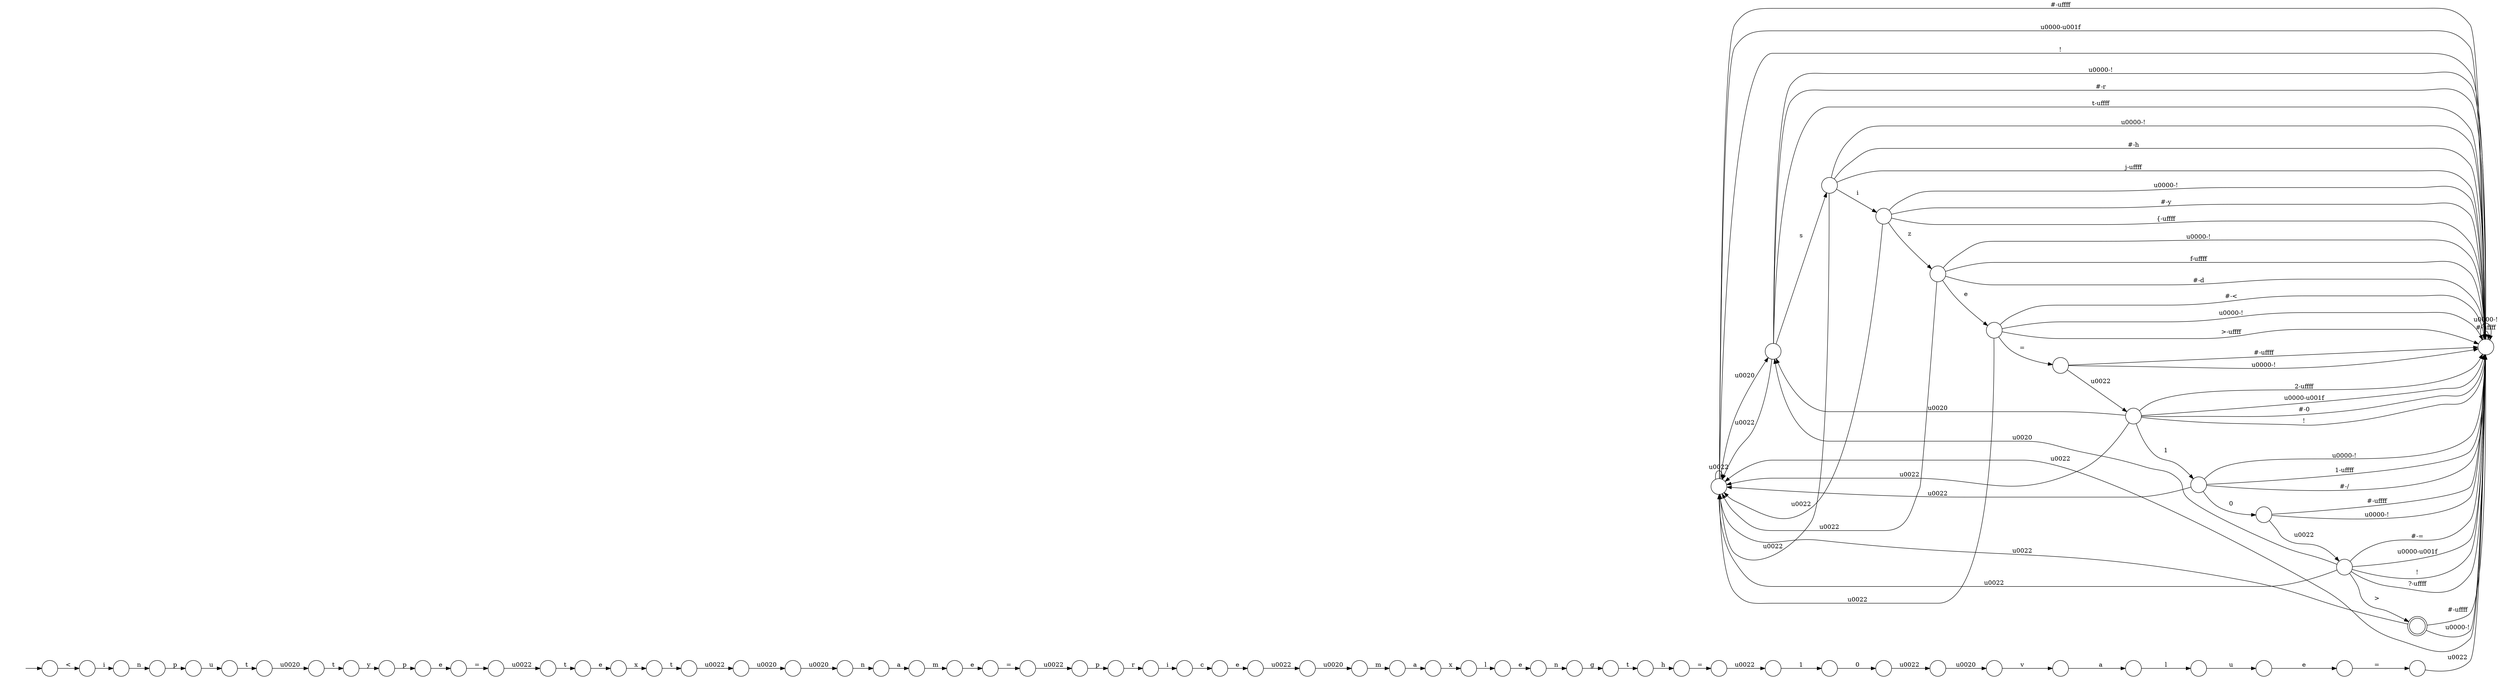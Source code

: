digraph Automaton {
  rankdir = LR;
  0 [shape=circle,label=""];
  0 -> 0 [label="\u0022"]
  0 -> 32 [label="#-\uffff"]
  0 -> 32 [label="\u0000-\u001f"]
  0 -> 20 [label="\u0020"]
  0 -> 32 [label="!"]
  1 [shape=circle,label=""];
  1 -> 18 [label="m"]
  2 [shape=circle,label=""];
  2 -> 42 [label="\u0022"]
  2 -> 32 [label="#-\uffff"]
  2 -> 32 [label="\u0000-!"]
  3 [shape=circle,label=""];
  3 -> 0 [label="\u0022"]
  3 -> 32 [label="\u0000-!"]
  3 -> 32 [label="1-\uffff"]
  3 -> 49 [label="0"]
  3 -> 32 [label="#-/"]
  4 [shape=circle,label=""];
  4 -> 28 [label="n"]
  5 [shape=circle,label=""];
  5 -> 62 [label="e"]
  6 [shape=circle,label=""];
  6 -> 5 [label="p"]
  7 [shape=circle,label=""];
  7 -> 57 [label="e"]
  8 [shape=circle,label=""];
  8 -> 59 [label="a"]
  9 [shape=circle,label=""];
  9 -> 66 [label="i"]
  10 [shape=circle,label=""];
  10 -> 56 [label="\u0020"]
  11 [shape=circle,label=""];
  11 -> 53 [label="g"]
  12 [shape=circle,label=""];
  12 -> 34 [label="1"]
  13 [shape=circle,label=""];
  13 -> 50 [label="\u0020"]
  14 [shape=circle,label=""];
  14 -> 1 [label="\u0020"]
  15 [shape=circle,label=""];
  15 -> 43 [label="z"]
  15 -> 0 [label="\u0022"]
  15 -> 32 [label="\u0000-!"]
  15 -> 32 [label="#-y"]
  15 -> 32 [label="{-\uffff"]
  16 [shape=circle,label=""];
  16 -> 63 [label="r"]
  17 [shape=doublecircle,label=""];
  17 -> 0 [label="\u0022"]
  17 -> 32 [label="#-\uffff"]
  17 -> 32 [label="\u0000-!"]
  18 [shape=circle,label=""];
  18 -> 38 [label="a"]
  19 [shape=circle,label=""];
  19 -> 26 [label="t"]
  20 [shape=circle,label=""];
  20 -> 0 [label="\u0022"]
  20 -> 32 [label="\u0000-!"]
  20 -> 32 [label="#-r"]
  20 -> 24 [label="s"]
  20 -> 32 [label="t-\uffff"]
  21 [shape=circle,label=""];
  21 -> 33 [label="\u0020"]
  22 [shape=circle,label=""];
  22 -> 47 [label="u"]
  23 [shape=circle,label=""];
  23 -> 0 [label="\u0022"]
  23 -> 32 [label="#-="]
  23 -> 17 [label=">"]
  23 -> 32 [label="\u0000-\u001f"]
  23 -> 20 [label="\u0020"]
  23 -> 32 [label="!"]
  23 -> 32 [label="?-\uffff"]
  24 [shape=circle,label=""];
  24 -> 0 [label="\u0022"]
  24 -> 32 [label="\u0000-!"]
  24 -> 15 [label="i"]
  24 -> 32 [label="#-h"]
  24 -> 32 [label="j-\uffff"]
  25 [shape=circle,label=""];
  25 -> 29 [label="t"]
  26 [shape=circle,label=""];
  26 -> 44 [label="e"]
  27 [shape=circle,label=""];
  27 -> 45 [label="="]
  28 [shape=circle,label=""];
  28 -> 35 [label="a"]
  29 [shape=circle,label=""];
  29 -> 13 [label="\u0022"]
  30 [shape=circle,label=""];
  30 -> 51 [label="c"]
  31 [shape=circle,label=""];
  31 -> 7 [label="l"]
  32 [shape=circle,label=""];
  32 -> 0 [label="\u0022"]
  32 -> 32 [label="#-\uffff"]
  32 -> 32 [label="\u0000-!"]
  33 [shape=circle,label=""];
  33 -> 8 [label="v"]
  34 [shape=circle,label=""];
  34 -> 41 [label="0"]
  35 [shape=circle,label=""];
  35 -> 65 [label="m"]
  36 [shape=circle,label=""];
  36 -> 19 [label="\u0022"]
  37 [shape=circle,label=""];
  37 -> 14 [label="\u0022"]
  38 [shape=circle,label=""];
  38 -> 31 [label="x"]
  39 [shape=circle,label=""];
  39 -> 48 [label="h"]
  40 [shape=circle,label=""];
  40 -> 46 [label="p"]
  41 [shape=circle,label=""];
  41 -> 21 [label="\u0022"]
  42 [shape=circle,label=""];
  42 -> 0 [label="\u0022"]
  42 -> 32 [label="2-\uffff"]
  42 -> 32 [label="\u0000-\u001f"]
  42 -> 32 [label="#-0"]
  42 -> 20 [label="\u0020"]
  42 -> 3 [label="1"]
  42 -> 32 [label="!"]
  43 [shape=circle,label=""];
  43 -> 0 [label="\u0022"]
  43 -> 64 [label="e"]
  43 -> 32 [label="\u0000-!"]
  43 -> 32 [label="f-\uffff"]
  43 -> 32 [label="#-d"]
  44 [shape=circle,label=""];
  44 -> 25 [label="x"]
  45 [shape=circle,label=""];
  45 -> 32 [label="\u0022"]
  46 [shape=circle,label=""];
  46 -> 58 [label="u"]
  47 [shape=circle,label=""];
  47 -> 27 [label="e"]
  48 [shape=circle,label=""];
  48 -> 54 [label="="]
  49 [shape=circle,label=""];
  49 -> 23 [label="\u0022"]
  49 -> 32 [label="#-\uffff"]
  49 -> 32 [label="\u0000-!"]
  50 [shape=circle,label=""];
  50 -> 4 [label="\u0020"]
  51 [shape=circle,label=""];
  51 -> 37 [label="e"]
  52 [shape=circle,label=""];
  52 -> 67 [label="="]
  53 [shape=circle,label=""];
  53 -> 39 [label="t"]
  54 [shape=circle,label=""];
  54 -> 12 [label="\u0022"]
  55 [shape=circle,label=""];
  55 -> 16 [label="p"]
  56 [shape=circle,label=""];
  56 -> 61 [label="t"]
  57 [shape=circle,label=""];
  57 -> 11 [label="n"]
  58 [shape=circle,label=""];
  58 -> 10 [label="t"]
  59 [shape=circle,label=""];
  59 -> 22 [label="l"]
  60 [shape=circle,label=""];
  initial [shape=plaintext,label=""];
  initial -> 60
  60 -> 9 [label="<"]
  61 [shape=circle,label=""];
  61 -> 6 [label="y"]
  62 [shape=circle,label=""];
  62 -> 36 [label="="]
  63 [shape=circle,label=""];
  63 -> 30 [label="i"]
  64 [shape=circle,label=""];
  64 -> 2 [label="="]
  64 -> 0 [label="\u0022"]
  64 -> 32 [label="#-<"]
  64 -> 32 [label="\u0000-!"]
  64 -> 32 [label=">-\uffff"]
  65 [shape=circle,label=""];
  65 -> 52 [label="e"]
  66 [shape=circle,label=""];
  66 -> 40 [label="n"]
  67 [shape=circle,label=""];
  67 -> 55 [label="\u0022"]
}

